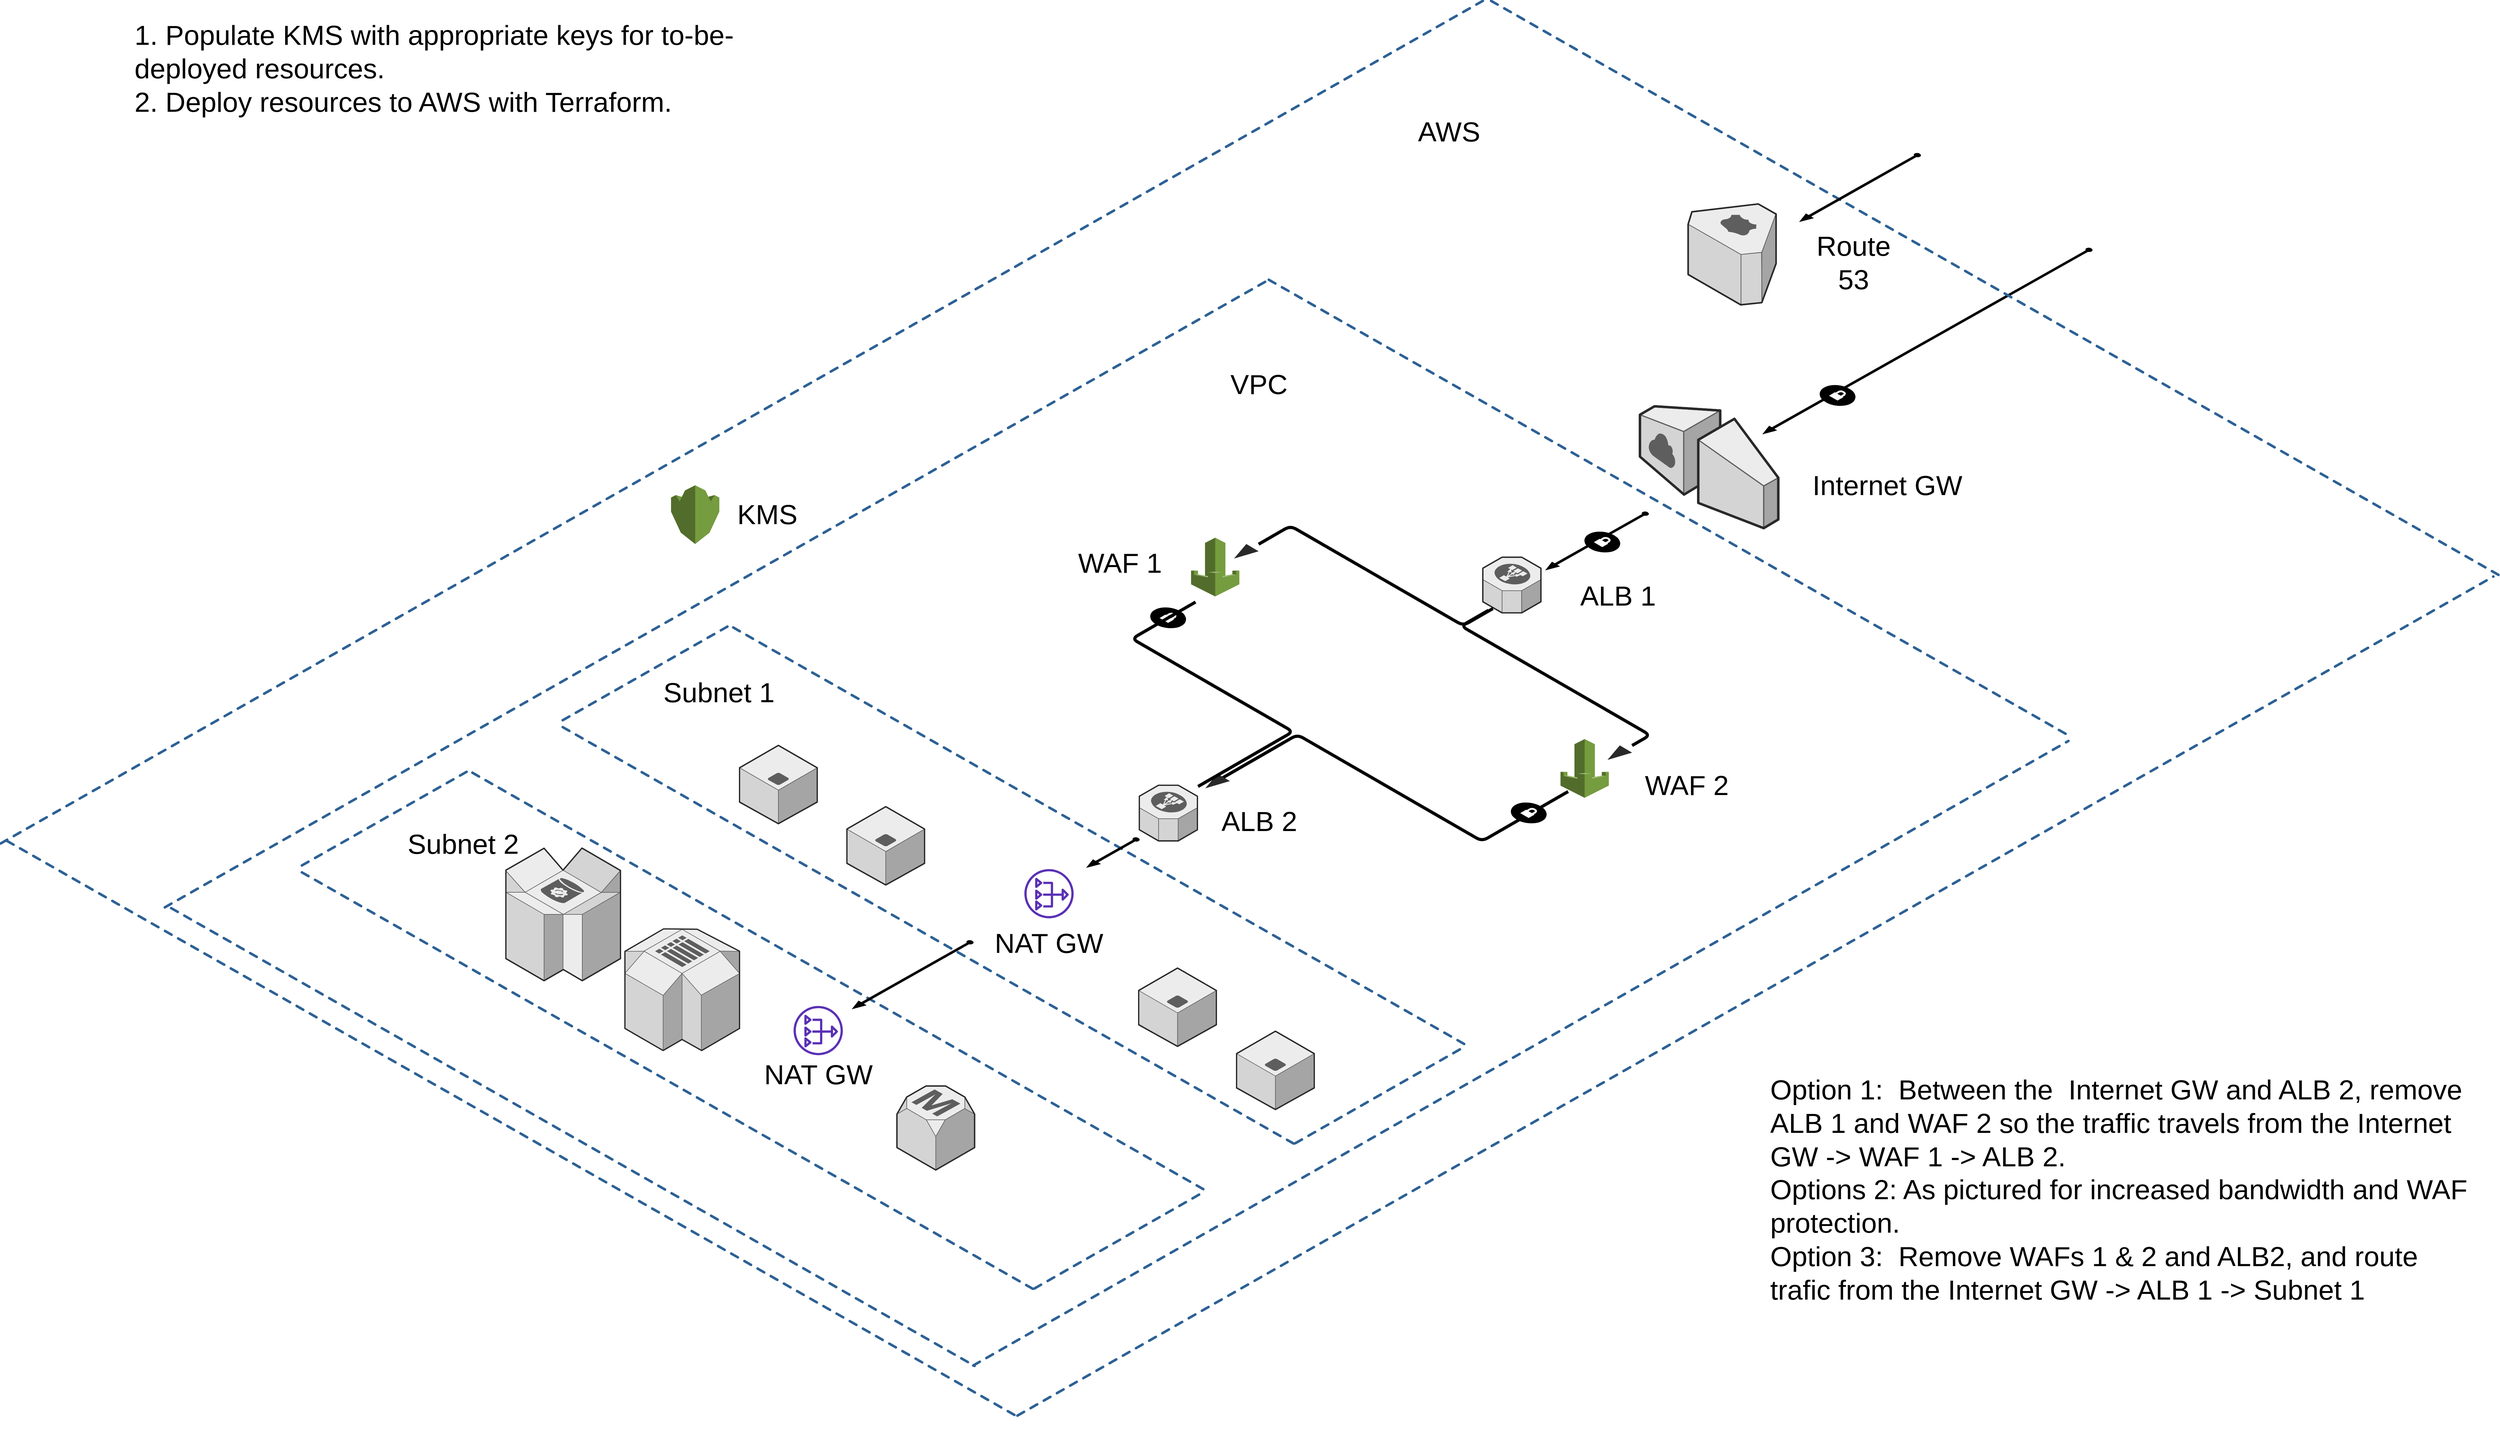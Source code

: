 <mxfile version="14.3.2" type="device"><diagram name="Page-1" id="aaaa8250-4180-3840-79b5-4cada1eebb92"><mxGraphModel dx="5380" dy="1957" grid="1" gridSize="10" guides="1" tooltips="1" connect="1" arrows="1" fold="1" page="1" pageScale="1" pageWidth="1920" pageHeight="1200" background="#ffffff" math="0" shadow="0"><root><mxCell id="0"/><mxCell id="1" parent="0"/><mxCell id="1a8abee3a6cfdf20-4" value="" style="verticalLabelPosition=bottom;html=1;verticalAlign=top;strokeWidth=1;dashed=0;shape=mxgraph.aws3d.dynamoDb;fillColor=#ECECEC;strokeColor=#5E5E5E;aspect=fixed;rounded=1;shadow=0;comic=0;fontSize=12" parent="1" vertex="1"><mxGeometry x="640" y="1400.0" width="181.5" height="210" as="geometry"/></mxCell><mxCell id="1a8abee3a6cfdf20-5" value="" style="edgeStyle=isometricEdgeStyle;endArrow=none;html=1;labelBackgroundColor=none;strokeColor=#000000;strokeWidth=5;fontFamily=Verdana;fontSize=12" parent="1" edge="1"><mxGeometry width="50" height="100" relative="1" as="geometry"><mxPoint x="1772" y="1290.42" as="sourcePoint"/><mxPoint x="2322" y="1310.42" as="targetPoint"/><Array as="points"><mxPoint x="2032" y="1300.42"/></Array></mxGeometry></mxCell><mxCell id="1a8abee3a6cfdf20-6" value="" style="verticalLabelPosition=bottom;html=1;verticalAlign=top;strokeWidth=1;dashed=0;shape=mxgraph.aws3d.elasticLoadBalancing;fillColor=#ECECEC;strokeColor=#5E5E5E;aspect=fixed;rounded=1;shadow=0;comic=0;fontSize=12;" parent="1" vertex="1"><mxGeometry x="1643" y="1300.44" width="92" height="88.17" as="geometry"/></mxCell><mxCell id="1a8abee3a6cfdf20-10" value="" style="verticalLabelPosition=bottom;html=1;verticalAlign=top;strokeWidth=1;dashed=0;shape=mxgraph.aws3d.internetGateway;fillColor=#ECECEC;strokeColor=#5E5E5E;aspect=fixed;rounded=1;shadow=0;comic=0;fontSize=12;flipH=1;flipV=0;" parent="1" vertex="1"><mxGeometry x="2435.7" y="700.36" width="219.06" height="192.97" as="geometry"/></mxCell><mxCell id="1a8abee3a6cfdf20-13" value="" style="verticalLabelPosition=bottom;html=1;verticalAlign=top;strokeWidth=1;dashed=0;shape=mxgraph.aws3d.simpleDb2;fillColor=#ECECEC;strokeColor=#5E5E5E;aspect=fixed;rounded=1;shadow=0;comic=0;fontSize=12" parent="1" vertex="1"><mxGeometry x="828.5" y="1528.0" width="181.5" height="192.6" as="geometry"/></mxCell><mxCell id="1a8abee3a6cfdf20-15" value="" style="verticalLabelPosition=bottom;html=1;verticalAlign=top;strokeWidth=1;dashed=0;shape=mxgraph.aws3d.application_server;fillColor=#ECECEC;strokeColor=#5E5E5E;aspect=fixed;rounded=1;shadow=0;comic=0;fontSize=12" parent="1" vertex="1"><mxGeometry x="1010" y="1237.36" width="123" height="124" as="geometry"/></mxCell><mxCell id="1a8abee3a6cfdf20-16" value="" style="verticalLabelPosition=bottom;html=1;verticalAlign=top;strokeWidth=1;dashed=0;shape=mxgraph.aws3d.application_server;fillColor=#ECECEC;strokeColor=#5E5E5E;aspect=fixed;rounded=1;shadow=0;comic=0;fontSize=12" parent="1" vertex="1"><mxGeometry x="1180" y="1334.42" width="123" height="124" as="geometry"/></mxCell><mxCell id="1a8abee3a6cfdf20-17" value="" style="verticalLabelPosition=bottom;html=1;verticalAlign=top;strokeWidth=1;dashed=0;shape=mxgraph.aws3d.application_server;fillColor=#ECECEC;strokeColor=#5E5E5E;aspect=fixed;rounded=1;shadow=0;comic=0;fontSize=12" parent="1" vertex="1"><mxGeometry x="1642" y="1590.0" width="123" height="124" as="geometry"/></mxCell><mxCell id="1a8abee3a6cfdf20-18" value="" style="verticalLabelPosition=bottom;html=1;verticalAlign=top;strokeWidth=1;dashed=0;shape=mxgraph.aws3d.application_server;fillColor=#ECECEC;strokeColor=#5E5E5E;aspect=fixed;rounded=1;shadow=0;comic=0;fontSize=12" parent="1" vertex="1"><mxGeometry x="1797" y="1690.0" width="123" height="124" as="geometry"/></mxCell><mxCell id="1a8abee3a6cfdf20-1" value="" style="verticalLabelPosition=bottom;html=1;verticalAlign=top;strokeWidth=1;dashed=0;shape=mxgraph.aws3d.secureConnection;fillColor=#000000;strokeColor=#ffffff;aspect=fixed;rounded=1;shadow=0;comic=0;fontSize=12" parent="1" vertex="1"><mxGeometry x="1660" y="1018.44" width="57.0" height="34" as="geometry"/></mxCell><mxCell id="d5ac148becb70bc-3" value="" style="verticalLabelPosition=bottom;html=1;verticalAlign=top;strokeWidth=1;dashed=0;shape=mxgraph.aws3d.rdsMaster;fillColor=#ECECEC;strokeColor=#5E5E5E;aspect=fixed;rounded=1;shadow=0;comic=0;fontFamily=Verdana;fontSize=12" parent="1" vertex="1"><mxGeometry x="1259.2" y="1776.76" width="123" height="133" as="geometry"/></mxCell><mxCell id="d5ac148becb70bc-8" value="" style="verticalLabelPosition=bottom;html=1;verticalAlign=top;strokeWidth=1;dashed=0;shape=mxgraph.aws3d.dashedArrowlessEdge;aspect=fixed;rounded=1;shadow=0;comic=0;fontFamily=Verdana;fontSize=12" parent="1" vertex="1"><mxGeometry x="1848" y="500.0" width="1264.18" height="720.36" as="geometry"/></mxCell><mxCell id="d5ac148becb70bc-9" value="" style="verticalLabelPosition=bottom;html=1;verticalAlign=top;strokeWidth=1;dashed=0;shape=mxgraph.aws3d.dashedArrowlessEdge;aspect=fixed;rounded=1;shadow=0;comic=0;fontFamily=Verdana;fontSize=12" parent="1" vertex="1"><mxGeometry x="110" y="1495.06" width="1272.2" height="724.94" as="geometry"/></mxCell><mxCell id="d5ac148becb70bc-10" value="" style="verticalLabelPosition=bottom;html=1;verticalAlign=top;strokeWidth=1;dashed=0;shape=mxgraph.aws3d.dashedArrowlessEdge;fillColor=#000000;aspect=fixed;rounded=1;shadow=0;comic=0;fontFamily=Verdana;fontSize=12;fontColor=#000000;flipV=1;" parent="1" vertex="1"><mxGeometry x="100" y="500" width="1748" height="993.83" as="geometry"/></mxCell><mxCell id="d5ac148becb70bc-12" value="" style="verticalLabelPosition=bottom;html=1;verticalAlign=top;strokeWidth=1;dashed=0;shape=mxgraph.aws3d.dashedArrowlessEdge;aspect=fixed;rounded=1;shadow=0;comic=0;fontFamily=Verdana;fontSize=12;flipV=1;" parent="1" vertex="1"><mxGeometry x="1380" y="1230.36" width="1734.18" height="989" as="geometry"/></mxCell><mxCell id="1a8abee3a6cfdf20-2" value="" style="verticalLabelPosition=bottom;html=1;verticalAlign=top;strokeWidth=1;dashed=0;shape=mxgraph.aws3d.secureConnection;fillColor=#000000;strokeColor=#ffffff;aspect=fixed;rounded=1;shadow=0;comic=0;fontSize=12" parent="1" vertex="1"><mxGeometry x="2231" y="1327.42" width="57.0" height="34" as="geometry"/></mxCell><mxCell id="twz2oVl_Ych1oacvpqCa-1" value="" style="verticalLabelPosition=bottom;html=1;verticalAlign=top;strokeWidth=1;align=center;outlineConnect=0;dashed=0;outlineConnect=0;shape=mxgraph.aws3d.route53;fillColor=#ECECEC;strokeColor=#5E5E5E;aspect=fixed;" vertex="1" parent="1"><mxGeometry x="2512" y="380.0" width="139.23" height="159.7" as="geometry"/></mxCell><mxCell id="twz2oVl_Ych1oacvpqCa-2" value="" style="verticalLabelPosition=bottom;html=1;verticalAlign=top;strokeWidth=1;align=center;outlineConnect=0;dashed=0;outlineConnect=0;shape=mxgraph.aws3d.elasticLoadBalancing;fillColor=#ECECEC;strokeColor=#5E5E5E;aspect=fixed;" vertex="1" parent="1"><mxGeometry x="2186.91" y="939.35" width="92" height="88.17" as="geometry"/></mxCell><mxCell id="twz2oVl_Ych1oacvpqCa-4" value="" style="verticalLabelPosition=bottom;html=1;verticalAlign=top;strokeWidth=1;dashed=0;shape=mxgraph.aws3d.arrowSW;fillColor=#000000;aspect=fixed;rounded=1;shadow=0;comic=0;fontFamily=Verdana;fontSize=12" vertex="1" parent="1"><mxGeometry x="2286.91" y="867.76" width="162.36" height="91.59" as="geometry"/></mxCell><mxCell id="twz2oVl_Ych1oacvpqCa-6" value="" style="verticalLabelPosition=bottom;html=1;verticalAlign=top;strokeWidth=1;dashed=0;shape=mxgraph.aws3d.arrowSW;fillColor=#000000;aspect=fixed;rounded=1;shadow=0;comic=0;fontFamily=Verdana;fontSize=12" vertex="1" parent="1"><mxGeometry x="2630.7" y="450" width="521.13" height="293.98" as="geometry"/></mxCell><mxCell id="twz2oVl_Ych1oacvpqCa-8" value="" style="verticalLabelPosition=bottom;html=1;verticalAlign=top;strokeWidth=1;align=center;outlineConnect=0;dashed=0;outlineConnect=0;shape=mxgraph.aws3d.secureConnection;fillColor=#000000;strokeColor=#ffffff;aspect=fixed;" vertex="1" parent="1"><mxGeometry x="2720" y="666.36" width="57.0" height="34" as="geometry"/></mxCell><mxCell id="twz2oVl_Ych1oacvpqCa-9" value="" style="verticalLabelPosition=bottom;html=1;verticalAlign=top;strokeWidth=1;align=center;outlineConnect=0;dashed=0;outlineConnect=0;shape=mxgraph.aws3d.secureConnection;fillColor=#000000;strokeColor=#ffffff;aspect=fixed;" vertex="1" parent="1"><mxGeometry x="2347.5" y="898.44" width="57.0" height="34" as="geometry"/></mxCell><mxCell id="twz2oVl_Ych1oacvpqCa-12" value="" style="outlineConnect=0;dashed=0;verticalLabelPosition=bottom;verticalAlign=top;align=center;html=1;shape=mxgraph.aws3.waf;fillColor=#759C3E;gradientColor=none;" vertex="1" parent="1"><mxGeometry x="1724.91" y="908.56" width="76.5" height="93" as="geometry"/></mxCell><mxCell id="twz2oVl_Ych1oacvpqCa-13" value="" style="outlineConnect=0;dashed=0;verticalLabelPosition=bottom;verticalAlign=top;align=center;html=1;shape=mxgraph.aws3.waf;fillColor=#759C3E;gradientColor=none;" vertex="1" parent="1"><mxGeometry x="2309.91" y="1227.36" width="76.5" height="93" as="geometry"/></mxCell><mxCell id="twz2oVl_Ych1oacvpqCa-14" value="" style="edgeStyle=isometricEdgeStyle;endArrow=none;html=1;labelBackgroundColor=none;strokeColor=#000000;strokeWidth=5;fontFamily=Verdana;fontSize=12" edge="1" parent="1" source="twz2oVl_Ych1oacvpqCa-15"><mxGeometry width="50" height="100" relative="1" as="geometry"><mxPoint x="1792.91" y="939.36" as="sourcePoint"/><mxPoint x="2202.91" y="1020.64" as="targetPoint"/><Array as="points"><mxPoint x="2002.91" y="959.36"/></Array></mxGeometry></mxCell><mxCell id="twz2oVl_Ych1oacvpqCa-15" value="" style="verticalLabelPosition=bottom;html=1;verticalAlign=top;strokeWidth=1;dashed=0;shape=mxgraph.aws3d.arrowhead;aspect=fixed;rounded=1;shadow=0;comic=0;fillColor=none;fontFamily=Verdana;fontSize=12;fontColor=#000000;flipV=1;" vertex="1" parent="1"><mxGeometry x="1792.91" y="918.56" width="39" height="23" as="geometry"/></mxCell><mxCell id="twz2oVl_Ych1oacvpqCa-18" value="" style="edgeStyle=isometricEdgeStyle;endArrow=none;html=1;labelBackgroundColor=none;strokeColor=#000000;strokeWidth=5;fontFamily=Verdana;fontSize=12" edge="1" parent="1" source="twz2oVl_Ych1oacvpqCa-19"><mxGeometry width="50" height="100" relative="1" as="geometry"><mxPoint x="2400.91" y="1257.776" as="sourcePoint"/><mxPoint x="2195.91" y="1023.36" as="targetPoint"/><Array as="points"><mxPoint x="2292.91" y="1129.36"/></Array></mxGeometry></mxCell><mxCell id="twz2oVl_Ych1oacvpqCa-19" value="" style="verticalLabelPosition=bottom;html=1;verticalAlign=top;strokeWidth=1;dashed=0;shape=mxgraph.aws3d.arrowhead;aspect=fixed;rounded=1;shadow=0;comic=0;fillColor=none;fontFamily=Verdana;fontSize=12;fontColor=#000000;flipV=1;" vertex="1" parent="1"><mxGeometry x="2384.27" y="1237.36" width="39" height="23" as="geometry"/></mxCell><mxCell id="twz2oVl_Ych1oacvpqCa-21" value="" style="verticalLabelPosition=bottom;html=1;verticalAlign=top;strokeWidth=1;dashed=0;shape=mxgraph.aws3d.dashedArrowlessEdge;aspect=fixed;rounded=1;shadow=0;comic=0;fontFamily=Verdana;fontSize=12" vertex="1" parent="1"><mxGeometry x="1000" y="1050.66" width="1160.67" height="661.38" as="geometry"/></mxCell><mxCell id="twz2oVl_Ych1oacvpqCa-22" value="" style="verticalLabelPosition=bottom;html=1;verticalAlign=top;strokeWidth=1;dashed=0;shape=mxgraph.aws3d.dashedArrowlessEdge;aspect=fixed;rounded=1;shadow=0;comic=0;fontFamily=Verdana;fontSize=12" vertex="1" parent="1"><mxGeometry x="730" y="1208.44" width="1162.22" height="662.27" as="geometry"/></mxCell><mxCell id="twz2oVl_Ych1oacvpqCa-23" value="" style="verticalLabelPosition=bottom;html=1;verticalAlign=top;strokeWidth=1;dashed=0;shape=mxgraph.aws3d.dashedArrowlessEdge;fillColor=#000000;aspect=fixed;rounded=1;shadow=0;comic=0;fontFamily=Verdana;fontSize=12;fontColor=#000000;flipV=1;" vertex="1" parent="1"><mxGeometry x="730" y="1045.16" width="268" height="152.37" as="geometry"/></mxCell><mxCell id="twz2oVl_Ych1oacvpqCa-24" value="" style="verticalLabelPosition=bottom;html=1;verticalAlign=top;strokeWidth=1;dashed=0;shape=mxgraph.aws3d.dashedArrowlessEdge;aspect=fixed;rounded=1;shadow=0;comic=0;fontFamily=Verdana;fontSize=12;flipV=1;" vertex="1" parent="1"><mxGeometry x="1890" y="1713.04" width="270.67" height="154.36" as="geometry"/></mxCell><mxCell id="twz2oVl_Ych1oacvpqCa-27" value="" style="verticalLabelPosition=bottom;html=1;verticalAlign=top;strokeWidth=1;dashed=0;shape=mxgraph.aws3d.arrowhead;aspect=fixed;rounded=1;shadow=0;comic=0;fillColor=none;fontFamily=Verdana;fontSize=12;fontColor=#000000;flipV=1;" vertex="1" parent="1"><mxGeometry x="1747.41" y="1282.42" width="39" height="23" as="geometry"/></mxCell><mxCell id="twz2oVl_Ych1oacvpqCa-28" value="" style="edgeStyle=isometricEdgeStyle;endArrow=none;html=1;labelBackgroundColor=none;strokeColor=#000000;strokeWidth=5;fontFamily=Verdana;fontSize=12;exitX=-0.293;exitY=0.13;exitDx=0;exitDy=0;exitPerimeter=0;entryX=0.093;entryY=1.095;entryDx=0;entryDy=0;entryPerimeter=0;" edge="1" parent="1" source="twz2oVl_Ych1oacvpqCa-27" target="twz2oVl_Ych1oacvpqCa-12"><mxGeometry width="50" height="100" relative="1" as="geometry"><mxPoint x="1830" y="1252.44" as="sourcePoint"/><mxPoint x="1676.99" y="1030.12" as="targetPoint"/><Array as="points"><mxPoint x="1770" y="1148.44"/></Array></mxGeometry></mxCell><mxCell id="twz2oVl_Ych1oacvpqCa-32" value="" style="outlineConnect=0;dashed=0;verticalLabelPosition=bottom;verticalAlign=top;align=center;html=1;shape=mxgraph.aws3.kms;fillColor=#759C3E;gradientColor=none;" vertex="1" parent="1"><mxGeometry x="901.5" y="825.56" width="76.5" height="93" as="geometry"/></mxCell><mxCell id="twz2oVl_Ych1oacvpqCa-33" value="" style="verticalLabelPosition=bottom;html=1;verticalAlign=top;strokeWidth=1;dashed=0;shape=mxgraph.aws3d.dashedArrowlessEdge;aspect=fixed;rounded=1;shadow=0;comic=0;fontFamily=Verdana;fontSize=12" vertex="1" parent="1"><mxGeometry x="587" y="1280.65" width="1160.67" height="661.38" as="geometry"/></mxCell><mxCell id="twz2oVl_Ych1oacvpqCa-34" value="" style="verticalLabelPosition=bottom;html=1;verticalAlign=top;strokeWidth=1;dashed=0;shape=mxgraph.aws3d.dashedArrowlessEdge;aspect=fixed;rounded=1;shadow=0;comic=0;fontFamily=Verdana;fontSize=12" vertex="1" parent="1"><mxGeometry x="317" y="1438.43" width="1162.22" height="662.27" as="geometry"/></mxCell><mxCell id="twz2oVl_Ych1oacvpqCa-35" value="" style="verticalLabelPosition=bottom;html=1;verticalAlign=top;strokeWidth=1;dashed=0;shape=mxgraph.aws3d.dashedArrowlessEdge;fillColor=#000000;aspect=fixed;rounded=1;shadow=0;comic=0;fontFamily=Verdana;fontSize=12;fontColor=#000000;flipV=1;" vertex="1" parent="1"><mxGeometry x="317" y="1275.15" width="268" height="152.37" as="geometry"/></mxCell><mxCell id="twz2oVl_Ych1oacvpqCa-36" value="" style="verticalLabelPosition=bottom;html=1;verticalAlign=top;strokeWidth=1;dashed=0;shape=mxgraph.aws3d.dashedArrowlessEdge;aspect=fixed;rounded=1;shadow=0;comic=0;fontFamily=Verdana;fontSize=12;flipV=1;" vertex="1" parent="1"><mxGeometry x="1477" y="1943.03" width="270.67" height="154.36" as="geometry"/></mxCell><mxCell id="twz2oVl_Ych1oacvpqCa-39" value="&lt;div style=&quot;font-size: 44px;&quot;&gt;VPC&lt;/div&gt;&lt;div style=&quot;font-size: 44px;&quot;&gt;&lt;br style=&quot;font-size: 44px;&quot;&gt;&lt;/div&gt;" style="text;html=1;strokeColor=none;fillColor=none;align=center;verticalAlign=middle;whiteSpace=wrap;rounded=0;fontSize=44;" vertex="1" parent="1"><mxGeometry x="1735" y="666.36" width="195" height="52.08" as="geometry"/></mxCell><mxCell id="twz2oVl_Ych1oacvpqCa-40" value="Subnet 1" style="text;html=1;strokeColor=none;fillColor=none;align=center;verticalAlign=middle;whiteSpace=wrap;rounded=0;fontSize=44;" vertex="1" parent="1"><mxGeometry x="880" y="1128.44" width="195" height="52.08" as="geometry"/></mxCell><mxCell id="twz2oVl_Ych1oacvpqCa-41" value="Subnet 2" style="text;html=1;strokeColor=none;fillColor=none;align=center;verticalAlign=middle;whiteSpace=wrap;rounded=0;fontSize=44;" vertex="1" parent="1"><mxGeometry x="475" y="1368.44" width="195" height="52.08" as="geometry"/></mxCell><mxCell id="twz2oVl_Ych1oacvpqCa-45" value="" style="verticalLabelPosition=bottom;html=1;verticalAlign=top;strokeWidth=1;dashed=0;shape=mxgraph.aws3d.arrowSW;fillColor=#000000;aspect=fixed;rounded=1;shadow=0;comic=0;fontFamily=Verdana;fontSize=12" vertex="1" parent="1"><mxGeometry x="1560" y="1383.73" width="83" height="46.82" as="geometry"/></mxCell><mxCell id="twz2oVl_Ych1oacvpqCa-46" value="KMS" style="text;html=1;strokeColor=none;fillColor=none;align=center;verticalAlign=middle;whiteSpace=wrap;rounded=0;fontSize=44;" vertex="1" parent="1"><mxGeometry x="997.58" y="846.02" width="112.42" height="52.08" as="geometry"/></mxCell><mxCell id="twz2oVl_Ych1oacvpqCa-47" value="&lt;div&gt;1. Populate KMS with appropriate keys for to-be-deployed resources.&lt;br&gt;&lt;/div&gt;&lt;div&gt;2. Deploy resources to AWS with Terraform.&lt;/div&gt;&lt;div&gt;&amp;nbsp;&lt;br&gt;&lt;/div&gt;" style="text;html=1;strokeColor=none;fillColor=none;align=left;verticalAlign=top;whiteSpace=wrap;rounded=0;fontSize=44;" vertex="1" parent="1"><mxGeometry x="50" y="80" width="980" height="380" as="geometry"/></mxCell><mxCell id="twz2oVl_Ych1oacvpqCa-48" value="" style="verticalLabelPosition=bottom;html=1;verticalAlign=top;strokeWidth=1;dashed=0;shape=mxgraph.aws3d.arrowSW;fillColor=#000000;aspect=fixed;rounded=1;shadow=0;comic=0;fontFamily=Verdana;fontSize=12" vertex="1" parent="1"><mxGeometry x="1188.89" y="1546.54" width="191.11" height="107.8" as="geometry"/></mxCell><mxCell id="twz2oVl_Ych1oacvpqCa-49" value="&lt;div&gt;Route 53&lt;/div&gt;" style="text;html=1;strokeColor=none;fillColor=none;align=center;verticalAlign=middle;whiteSpace=wrap;rounded=0;fontSize=44;" vertex="1" parent="1"><mxGeometry x="2688.94" y="447.34" width="170" height="52.08" as="geometry"/></mxCell><mxCell id="twz2oVl_Ych1oacvpqCa-50" value="Internet GW" style="text;html=1;strokeColor=none;fillColor=none;align=center;verticalAlign=middle;whiteSpace=wrap;rounded=0;fontSize=44;" vertex="1" parent="1"><mxGeometry x="2685" y="800" width="285" height="52.08" as="geometry"/></mxCell><mxCell id="twz2oVl_Ych1oacvpqCa-51" value="ALB 1" style="text;html=1;strokeColor=none;fillColor=none;align=center;verticalAlign=middle;whiteSpace=wrap;rounded=0;fontSize=44;" vertex="1" parent="1"><mxGeometry x="2301" y="975.44" width="200" height="52.08" as="geometry"/></mxCell><mxCell id="twz2oVl_Ych1oacvpqCa-52" value="ALB 2" style="text;html=1;strokeColor=none;fillColor=none;align=center;verticalAlign=middle;whiteSpace=wrap;rounded=0;fontSize=44;" vertex="1" parent="1"><mxGeometry x="1762.5" y="1331.65" width="140" height="52.08" as="geometry"/></mxCell><mxCell id="twz2oVl_Ych1oacvpqCa-53" value="WAF 2" style="text;html=1;strokeColor=none;fillColor=none;align=center;verticalAlign=middle;whiteSpace=wrap;rounded=0;fontSize=44;" vertex="1" parent="1"><mxGeometry x="2410.09" y="1275.34" width="199.91" height="52.08" as="geometry"/></mxCell><mxCell id="twz2oVl_Ych1oacvpqCa-54" value="WAF 1" style="text;html=1;strokeColor=none;fillColor=none;align=center;verticalAlign=middle;whiteSpace=wrap;rounded=0;fontSize=44;" vertex="1" parent="1"><mxGeometry x="1509.84" y="923.36" width="205" height="52.08" as="geometry"/></mxCell><mxCell id="twz2oVl_Ych1oacvpqCa-55" value="" style="verticalLabelPosition=bottom;html=1;verticalAlign=top;strokeWidth=1;dashed=0;shape=mxgraph.aws3d.dashedArrowlessEdge;fillColor=#000000;aspect=fixed;rounded=1;shadow=0;comic=0;fontFamily=Verdana;fontSize=12;fontColor=#000000;flipV=1;" vertex="1" parent="1"><mxGeometry x="-160" y="58.37" width="2346.91" height="1334.34" as="geometry"/></mxCell><mxCell id="twz2oVl_Ych1oacvpqCa-56" value="" style="verticalLabelPosition=bottom;html=1;verticalAlign=top;strokeWidth=1;dashed=0;shape=mxgraph.aws3d.dashedArrowlessEdge;fillColor=#000000;aspect=fixed;rounded=1;shadow=0;comic=0;fontFamily=Verdana;fontSize=12;fontColor=#000000;flipV=1;" vertex="1" parent="1"><mxGeometry x="1450" y="970" width="2336.99" height="1328.7" as="geometry"/></mxCell><mxCell id="twz2oVl_Ych1oacvpqCa-57" value="" style="verticalLabelPosition=bottom;html=1;verticalAlign=top;strokeWidth=1;dashed=0;shape=mxgraph.aws3d.dashedArrowlessEdge;aspect=fixed;rounded=1;shadow=0;comic=0;fontFamily=Verdana;fontSize=12" vertex="1" parent="1"><mxGeometry x="-150" y="1388.61" width="1595.73" height="909.3" as="geometry"/></mxCell><mxCell id="twz2oVl_Ych1oacvpqCa-58" value="" style="verticalLabelPosition=bottom;html=1;verticalAlign=top;strokeWidth=1;dashed=0;shape=mxgraph.aws3d.dashedArrowlessEdge;aspect=fixed;rounded=1;shadow=0;comic=0;fontFamily=Verdana;fontSize=12" vertex="1" parent="1"><mxGeometry x="2200" y="58.37" width="1595.73" height="909.3" as="geometry"/></mxCell><mxCell id="twz2oVl_Ych1oacvpqCa-59" value="" style="verticalLabelPosition=bottom;html=1;verticalAlign=top;strokeWidth=1;dashed=0;shape=mxgraph.aws3d.arrowSW;fillColor=#000000;aspect=fixed;rounded=1;shadow=0;comic=0;fontFamily=Verdana;fontSize=12" vertex="1" parent="1"><mxGeometry x="2688.94" y="300" width="191.11" height="107.8" as="geometry"/></mxCell><mxCell id="twz2oVl_Ych1oacvpqCa-61" value="AWS" style="text;html=1;strokeColor=none;fillColor=none;align=center;verticalAlign=middle;whiteSpace=wrap;rounded=0;fontSize=44;" vertex="1" parent="1"><mxGeometry x="2036" y="240.0" width="195" height="52.08" as="geometry"/></mxCell><mxCell id="twz2oVl_Ych1oacvpqCa-62" value="&lt;div&gt;Option 1:&amp;nbsp; Between the&amp;nbsp; Internet GW and ALB 2, remove ALB 1 and WAF 2 so the traffic travels from the Internet GW -&amp;gt; WAF 1 -&amp;gt; ALB 2.&lt;/div&gt;&lt;div&gt;Options 2: As pictured for increased bandwidth and WAF protection.&lt;/div&gt;&lt;div&gt;Option 3:&amp;nbsp; Remove WAFs 1 &amp;amp; 2 and ALB2, and route trafic from the Internet GW -&amp;gt; ALB 1 -&amp;gt; Subnet 1&lt;br&gt;&lt;/div&gt;" style="text;html=1;strokeColor=none;fillColor=none;align=left;verticalAlign=top;whiteSpace=wrap;rounded=0;fontSize=44;" vertex="1" parent="1"><mxGeometry x="2640" y="1750" width="1120" height="570" as="geometry"/></mxCell><mxCell id="twz2oVl_Ych1oacvpqCa-63" value="" style="outlineConnect=0;fontColor=#232F3E;gradientColor=none;fillColor=#5A30B5;strokeColor=none;dashed=0;verticalLabelPosition=bottom;verticalAlign=top;align=center;html=1;fontSize=12;fontStyle=0;aspect=fixed;pointerEvents=1;shape=mxgraph.aws4.nat_gateway;" vertex="1" parent="1"><mxGeometry x="1461" y="1433.21" width="78" height="78" as="geometry"/></mxCell><mxCell id="twz2oVl_Ych1oacvpqCa-64" value="NAT GW" style="text;html=1;strokeColor=none;fillColor=none;align=center;verticalAlign=middle;whiteSpace=wrap;rounded=0;fontSize=44;" vertex="1" parent="1"><mxGeometry x="1400" y="1524.71" width="200" height="52.08" as="geometry"/></mxCell><mxCell id="twz2oVl_Ych1oacvpqCa-68" value="" style="outlineConnect=0;fontColor=#232F3E;gradientColor=none;fillColor=#5A30B5;strokeColor=none;dashed=0;verticalLabelPosition=bottom;verticalAlign=top;align=center;html=1;fontSize=12;fontStyle=0;aspect=fixed;pointerEvents=1;shape=mxgraph.aws4.nat_gateway;" vertex="1" parent="1"><mxGeometry x="1095.58" y="1650" width="78" height="78" as="geometry"/></mxCell><mxCell id="twz2oVl_Ych1oacvpqCa-69" value="NAT GW" style="text;html=1;strokeColor=none;fillColor=none;align=center;verticalAlign=middle;whiteSpace=wrap;rounded=0;fontSize=44;" vertex="1" parent="1"><mxGeometry x="1034.58" y="1733" width="200" height="52.08" as="geometry"/></mxCell></root></mxGraphModel></diagram></mxfile>